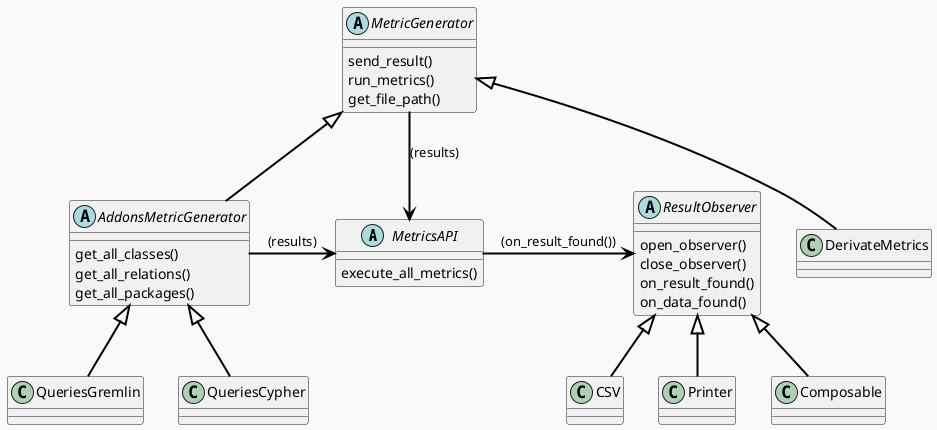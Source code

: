 @startuml MetricGenerator-resultObserver
skinparam packageStyle rectangle
skinparam shadowing false
skinparam backgroundColor #F9F9F9
skinparam packageBackgroundColor #DDDDDD
skinparam packageBorderColor #000000
skinparam arrowColor #000000
skinparam arrowThickness 2

abstract class MetricsAPI {
    execute_all_metrics()
}

abstract class MetricGenerator {
    send_result()
    run_metrics()
    get_file_path()
}
abstract class AddonsMetricGenerator{
    get_all_classes()
    get_all_relations()
    get_all_packages()
}
abstract class ResultObserver {
    open_observer()
    close_observer()
    on_result_found()
    on_data_found()
}

class DerivateMetrics
class QueriesCypher
class QueriesGremlin

class Printer
class Composable
class CSV


MetricGenerator <|-- DerivateMetrics
MetricGenerator <|-- AddonsMetricGenerator

AddonsMetricGenerator <|-- QueriesCypher   
AddonsMetricGenerator <|-- QueriesGremlin

ResultObserver <|-- Printer
ResultObserver <|-- Composable
ResultObserver <|-- CSV

MetricGenerator -> MetricsAPI : (results)
AddonsMetricGenerator -> MetricsAPI : (results)

MetricsAPI -> ResultObserver : (on_result_found())
@enduml